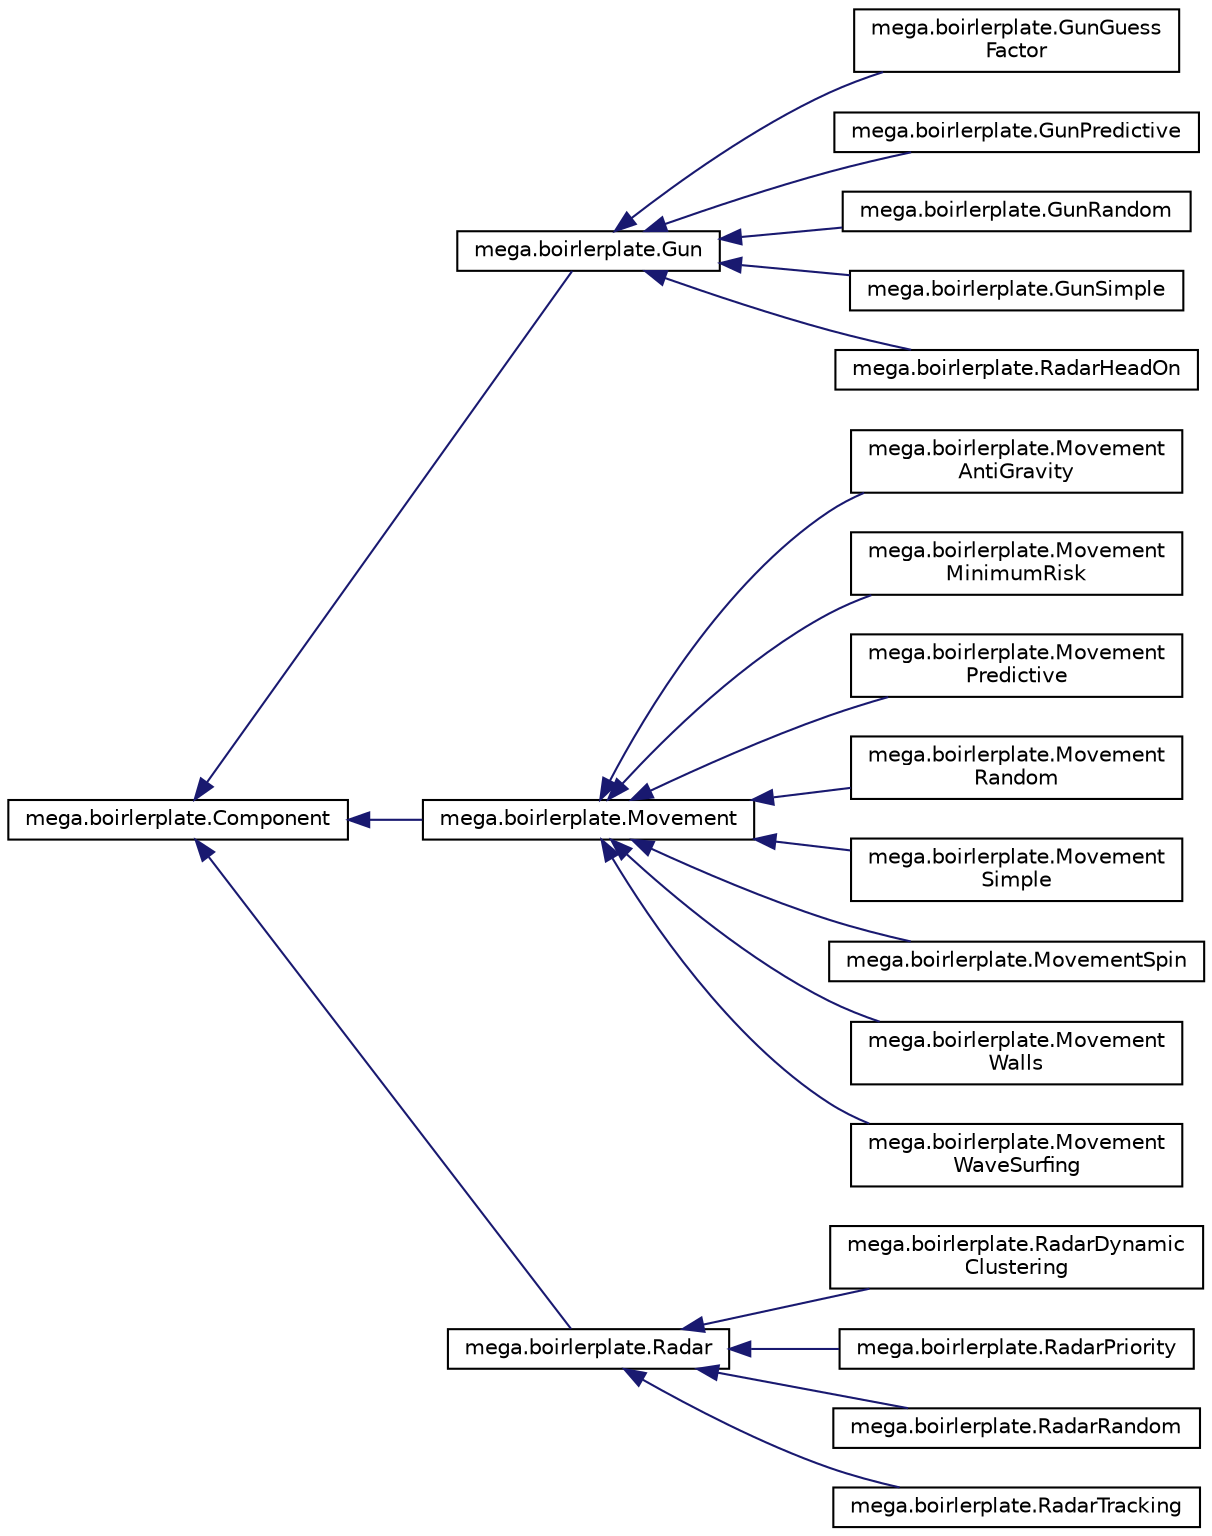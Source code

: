 digraph "Graphical Class Hierarchy"
{
  edge [fontname="Helvetica",fontsize="10",labelfontname="Helvetica",labelfontsize="10"];
  node [fontname="Helvetica",fontsize="10",shape=record];
  rankdir="LR";
  Node0 [label="mega.boirlerplate.Component",height=0.2,width=0.4,color="black", fillcolor="white", style="filled",URL="$classmega_1_1boirlerplate_1_1_component.html"];
  Node0 -> Node1 [dir="back",color="midnightblue",fontsize="10",style="solid",fontname="Helvetica"];
  Node1 [label="mega.boirlerplate.Gun",height=0.2,width=0.4,color="black", fillcolor="white", style="filled",URL="$classmega_1_1boirlerplate_1_1_gun.html"];
  Node1 -> Node2 [dir="back",color="midnightblue",fontsize="10",style="solid",fontname="Helvetica"];
  Node2 [label="mega.boirlerplate.GunGuess\lFactor",height=0.2,width=0.4,color="black", fillcolor="white", style="filled",URL="$classmega_1_1boirlerplate_1_1_gun_guess_factor.html"];
  Node1 -> Node3 [dir="back",color="midnightblue",fontsize="10",style="solid",fontname="Helvetica"];
  Node3 [label="mega.boirlerplate.GunPredictive",height=0.2,width=0.4,color="black", fillcolor="white", style="filled",URL="$classmega_1_1boirlerplate_1_1_gun_predictive.html"];
  Node1 -> Node4 [dir="back",color="midnightblue",fontsize="10",style="solid",fontname="Helvetica"];
  Node4 [label="mega.boirlerplate.GunRandom",height=0.2,width=0.4,color="black", fillcolor="white", style="filled",URL="$classmega_1_1boirlerplate_1_1_gun_random.html"];
  Node1 -> Node5 [dir="back",color="midnightblue",fontsize="10",style="solid",fontname="Helvetica"];
  Node5 [label="mega.boirlerplate.GunSimple",height=0.2,width=0.4,color="black", fillcolor="white", style="filled",URL="$classmega_1_1boirlerplate_1_1_gun_simple.html"];
  Node1 -> Node6 [dir="back",color="midnightblue",fontsize="10",style="solid",fontname="Helvetica"];
  Node6 [label="mega.boirlerplate.RadarHeadOn",height=0.2,width=0.4,color="black", fillcolor="white", style="filled",URL="$classmega_1_1boirlerplate_1_1_radar_head_on.html"];
  Node0 -> Node7 [dir="back",color="midnightblue",fontsize="10",style="solid",fontname="Helvetica"];
  Node7 [label="mega.boirlerplate.Movement",height=0.2,width=0.4,color="black", fillcolor="white", style="filled",URL="$classmega_1_1boirlerplate_1_1_movement.html"];
  Node7 -> Node8 [dir="back",color="midnightblue",fontsize="10",style="solid",fontname="Helvetica"];
  Node8 [label="mega.boirlerplate.Movement\lAntiGravity",height=0.2,width=0.4,color="black", fillcolor="white", style="filled",URL="$classmega_1_1boirlerplate_1_1_movement_anti_gravity.html"];
  Node7 -> Node9 [dir="back",color="midnightblue",fontsize="10",style="solid",fontname="Helvetica"];
  Node9 [label="mega.boirlerplate.Movement\lMinimumRisk",height=0.2,width=0.4,color="black", fillcolor="white", style="filled",URL="$classmega_1_1boirlerplate_1_1_movement_minimum_risk.html"];
  Node7 -> Node10 [dir="back",color="midnightblue",fontsize="10",style="solid",fontname="Helvetica"];
  Node10 [label="mega.boirlerplate.Movement\lPredictive",height=0.2,width=0.4,color="black", fillcolor="white", style="filled",URL="$classmega_1_1boirlerplate_1_1_movement_predictive.html"];
  Node7 -> Node11 [dir="back",color="midnightblue",fontsize="10",style="solid",fontname="Helvetica"];
  Node11 [label="mega.boirlerplate.Movement\lRandom",height=0.2,width=0.4,color="black", fillcolor="white", style="filled",URL="$classmega_1_1boirlerplate_1_1_movement_random.html"];
  Node7 -> Node12 [dir="back",color="midnightblue",fontsize="10",style="solid",fontname="Helvetica"];
  Node12 [label="mega.boirlerplate.Movement\lSimple",height=0.2,width=0.4,color="black", fillcolor="white", style="filled",URL="$classmega_1_1boirlerplate_1_1_movement_simple.html"];
  Node7 -> Node13 [dir="back",color="midnightblue",fontsize="10",style="solid",fontname="Helvetica"];
  Node13 [label="mega.boirlerplate.MovementSpin",height=0.2,width=0.4,color="black", fillcolor="white", style="filled",URL="$classmega_1_1boirlerplate_1_1_movement_spin.html"];
  Node7 -> Node14 [dir="back",color="midnightblue",fontsize="10",style="solid",fontname="Helvetica"];
  Node14 [label="mega.boirlerplate.Movement\lWalls",height=0.2,width=0.4,color="black", fillcolor="white", style="filled",URL="$classmega_1_1boirlerplate_1_1_movement_walls.html"];
  Node7 -> Node15 [dir="back",color="midnightblue",fontsize="10",style="solid",fontname="Helvetica"];
  Node15 [label="mega.boirlerplate.Movement\lWaveSurfing",height=0.2,width=0.4,color="black", fillcolor="white", style="filled",URL="$classmega_1_1boirlerplate_1_1_movement_wave_surfing.html"];
  Node0 -> Node16 [dir="back",color="midnightblue",fontsize="10",style="solid",fontname="Helvetica"];
  Node16 [label="mega.boirlerplate.Radar",height=0.2,width=0.4,color="black", fillcolor="white", style="filled",URL="$classmega_1_1boirlerplate_1_1_radar.html"];
  Node16 -> Node17 [dir="back",color="midnightblue",fontsize="10",style="solid",fontname="Helvetica"];
  Node17 [label="mega.boirlerplate.RadarDynamic\lClustering",height=0.2,width=0.4,color="black", fillcolor="white", style="filled",URL="$classmega_1_1boirlerplate_1_1_radar_dynamic_clustering.html"];
  Node16 -> Node18 [dir="back",color="midnightblue",fontsize="10",style="solid",fontname="Helvetica"];
  Node18 [label="mega.boirlerplate.RadarPriority",height=0.2,width=0.4,color="black", fillcolor="white", style="filled",URL="$classmega_1_1boirlerplate_1_1_radar_priority.html"];
  Node16 -> Node19 [dir="back",color="midnightblue",fontsize="10",style="solid",fontname="Helvetica"];
  Node19 [label="mega.boirlerplate.RadarRandom",height=0.2,width=0.4,color="black", fillcolor="white", style="filled",URL="$classmega_1_1boirlerplate_1_1_radar_random.html"];
  Node16 -> Node20 [dir="back",color="midnightblue",fontsize="10",style="solid",fontname="Helvetica"];
  Node20 [label="mega.boirlerplate.RadarTracking",height=0.2,width=0.4,color="black", fillcolor="white", style="filled",URL="$classmega_1_1boirlerplate_1_1_radar_tracking.html"];
}
